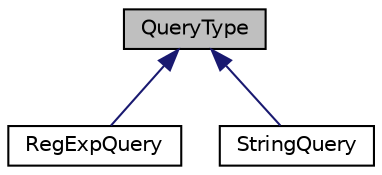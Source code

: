 digraph "QueryType"
{
 // LATEX_PDF_SIZE
  edge [fontname="Helvetica",fontsize="10",labelfontname="Helvetica",labelfontsize="10"];
  node [fontname="Helvetica",fontsize="10",shape=record];
  Node1 [label="QueryType",height=0.2,width=0.4,color="black", fillcolor="grey75", style="filled", fontcolor="black",tooltip=" "];
  Node1 -> Node2 [dir="back",color="midnightblue",fontsize="10",style="solid"];
  Node2 [label="RegExpQuery",height=0.2,width=0.4,color="black", fillcolor="white", style="filled",URL="$classRegExpQuery.html",tooltip=" "];
  Node1 -> Node3 [dir="back",color="midnightblue",fontsize="10",style="solid"];
  Node3 [label="StringQuery",height=0.2,width=0.4,color="black", fillcolor="white", style="filled",URL="$classStringQuery.html",tooltip=" "];
}
